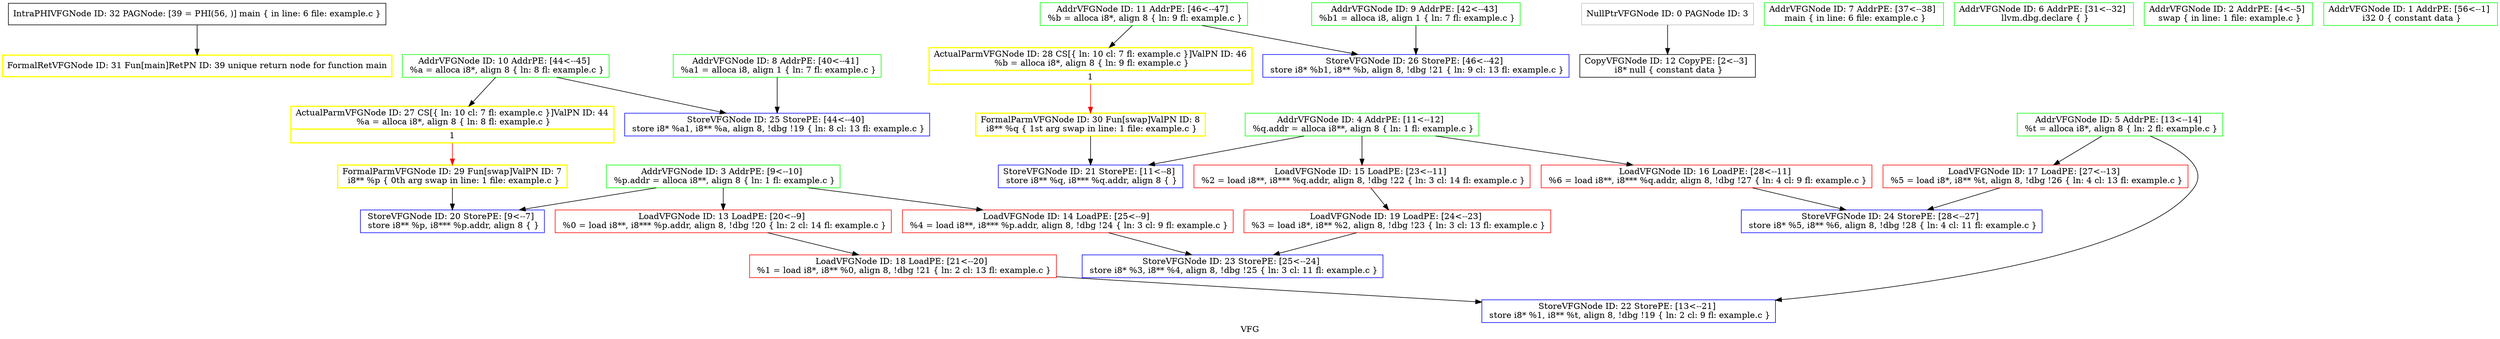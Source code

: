 digraph "VFG" {
	label="VFG";

	Node0x7fe6cf6203e0 [shape=record,color=black,label="{IntraPHIVFGNode ID: 32 PAGNode: [39 = PHI(56, )]    main \{ in line: 6 file: example.c \}}"];
	Node0x7fe6cf6203e0 -> Node0x7fe6cf620300[style=solid];
	Node0x7fe6cf620300 [shape=record,color=yellow,penwidth=2,label="{FormalRetVFGNode ID: 31 Fun[main]RetPN ID: 39 unique return node for function main}"];
	Node0x7fe6cf6201c0 [shape=record,color=yellow,penwidth=2,label="{FormalParmVFGNode ID: 30 Fun[swap]ValPN ID: 8\n i8** %q \{ 1st arg swap in line: 1 file: example.c \}}"];
	Node0x7fe6cf6201c0 -> Node0x7fe6cf61f770[style=solid];
	Node0x7fe6cf620080 [shape=record,color=yellow,penwidth=2,label="{FormalParmVFGNode ID: 29 Fun[swap]ValPN ID: 7\n i8** %p \{ 0th arg swap in line: 1 file: example.c \}}"];
	Node0x7fe6cf620080 -> Node0x7fe6cf61f6a0[style=solid];
	Node0x7fe6cf61ff70 [shape=record,color=yellow,penwidth=2,label="{ActualParmVFGNode ID: 28 CS[\{ ln: 10  cl: 7  fl: example.c \}]ValPN ID: 46\n   %b = alloca i8*, align 8 \{ ln: 9 fl: example.c \}|{<s0>1}}"];
	Node0x7fe6cf61ff70:s0 -> Node0x7fe6cf6201c0[style=solid,color=red];
	Node0x7fe6cf61eef0 [shape=record,color=yellow,penwidth=2,label="{ActualParmVFGNode ID: 27 CS[\{ ln: 10  cl: 7  fl: example.c \}]ValPN ID: 44\n   %a = alloca i8*, align 8 \{ ln: 8 fl: example.c \}|{<s0>1}}"];
	Node0x7fe6cf61eef0:s0 -> Node0x7fe6cf620080[style=solid,color=red];
	Node0x7fe6cf61fe10 [shape=record,color=blue,label="{StoreVFGNode ID: 26 StorePE: [46\<--42]  \n   store i8* %b1, i8** %b, align 8, !dbg !21 \{ ln: 9  cl: 13  fl: example.c \}}"];
	Node0x7fe6cf61ed50 [shape=record,color=blue,label="{StoreVFGNode ID: 25 StorePE: [44\<--40]  \n   store i8* %a1, i8** %a, align 8, !dbg !19 \{ ln: 8  cl: 13  fl: example.c \}}"];
	Node0x7fe6cf61fbc0 [shape=record,color=blue,label="{StoreVFGNode ID: 24 StorePE: [28\<--27]  \n   store i8* %5, i8** %6, align 8, !dbg !28 \{ ln: 4  cl: 11  fl: example.c \}}"];
	Node0x7fe6cf61f9b0 [shape=record,color=blue,label="{StoreVFGNode ID: 23 StorePE: [25\<--24]  \n   store i8* %3, i8** %4, align 8, !dbg !25 \{ ln: 3  cl: 11  fl: example.c \}}"];
	Node0x7fe6cf61f900 [shape=record,color=blue,label="{StoreVFGNode ID: 22 StorePE: [13\<--21]  \n   store i8* %1, i8** %t, align 8, !dbg !19 \{ ln: 2  cl: 9  fl: example.c \}}"];
	Node0x7fe6cf61f770 [shape=record,color=blue,label="{StoreVFGNode ID: 21 StorePE: [11\<--8]  \n   store i8** %q, i8*** %q.addr, align 8 \{  \}}"];
	Node0x7fe6cf61f6a0 [shape=record,color=blue,label="{StoreVFGNode ID: 20 StorePE: [9\<--7]  \n   store i8** %p, i8*** %p.addr, align 8 \{  \}}"];
	Node0x7fe6cf61f5b0 [shape=record,color=red,label="{LoadVFGNode ID: 19 LoadPE: [24\<--23]  \n   %3 = load i8*, i8** %2, align 8, !dbg !23 \{ ln: 3  cl: 13  fl: example.c \}}"];
	Node0x7fe6cf61f5b0 -> Node0x7fe6cf61f9b0[style=solid];
	Node0x7fe6cf61f4c0 [shape=record,color=red,label="{LoadVFGNode ID: 18 LoadPE: [21\<--20]  \n   %1 = load i8*, i8** %0, align 8, !dbg !21 \{ ln: 2  cl: 13  fl: example.c \}}"];
	Node0x7fe6cf61f4c0 -> Node0x7fe6cf61f900[style=solid];
	Node0x7fe6cf61f3d0 [shape=record,color=red,label="{LoadVFGNode ID: 17 LoadPE: [27\<--13]  \n   %5 = load i8*, i8** %t, align 8, !dbg !26 \{ ln: 4  cl: 13  fl: example.c \}}"];
	Node0x7fe6cf61f3d0 -> Node0x7fe6cf61fbc0[style=solid];
	Node0x7fe6cf61f2e0 [shape=record,color=red,label="{LoadVFGNode ID: 16 LoadPE: [28\<--11]  \n   %6 = load i8**, i8*** %q.addr, align 8, !dbg !27 \{ ln: 4  cl: 9  fl: example.c \}}"];
	Node0x7fe6cf61f2e0 -> Node0x7fe6cf61fbc0[style=solid];
	Node0x7fe6cf61f1b0 [shape=record,color=red,label="{LoadVFGNode ID: 15 LoadPE: [23\<--11]  \n   %2 = load i8**, i8*** %q.addr, align 8, !dbg !22 \{ ln: 3  cl: 14  fl: example.c \}}"];
	Node0x7fe6cf61f1b0 -> Node0x7fe6cf61f5b0[style=solid];
	Node0x7fe6cf61f0c0 [shape=record,color=red,label="{LoadVFGNode ID: 14 LoadPE: [25\<--9]  \n   %4 = load i8**, i8*** %p.addr, align 8, !dbg !24 \{ ln: 3  cl: 9  fl: example.c \}}"];
	Node0x7fe6cf61f0c0 -> Node0x7fe6cf61f9b0[style=solid];
	Node0x7fe6cf61efd0 [shape=record,color=red,label="{LoadVFGNode ID: 13 LoadPE: [20\<--9]  \n   %0 = load i8**, i8*** %p.addr, align 8, !dbg !20 \{ ln: 2  cl: 14  fl: example.c \}}"];
	Node0x7fe6cf61efd0 -> Node0x7fe6cf61f4c0[style=solid];
	Node0x7fe6cf61df80 [shape=record,color=black,label="{CopyVFGNode ID: 12 CopyPE: [2\<--3]  \n i8* null \{ constant data \}}"];
	Node0x7fe6cf61ec60 [shape=record,color=green,label="{AddrVFGNode ID: 11 AddrPE: [46\<--47]  \n   %b = alloca i8*, align 8 \{ ln: 9 fl: example.c \}}"];
	Node0x7fe6cf61ec60 -> Node0x7fe6cf61fe10[style=solid];
	Node0x7fe6cf61ec60 -> Node0x7fe6cf61ff70[style=solid];
	Node0x7fe6cf61eb70 [shape=record,color=green,label="{AddrVFGNode ID: 10 AddrPE: [44\<--45]  \n   %a = alloca i8*, align 8 \{ ln: 8 fl: example.c \}}"];
	Node0x7fe6cf61eb70 -> Node0x7fe6cf61ed50[style=solid];
	Node0x7fe6cf61eb70 -> Node0x7fe6cf61eef0[style=solid];
	Node0x7fe6cf61ea80 [shape=record,color=green,label="{AddrVFGNode ID: 9 AddrPE: [42\<--43]  \n   %b1 = alloca i8, align 1 \{ ln: 7 fl: example.c \}}"];
	Node0x7fe6cf61ea80 -> Node0x7fe6cf61fe10[style=solid];
	Node0x7fe6cf61e950 [shape=record,color=green,label="{AddrVFGNode ID: 8 AddrPE: [40\<--41]  \n   %a1 = alloca i8, align 1 \{ ln: 7 fl: example.c \}}"];
	Node0x7fe6cf61e950 -> Node0x7fe6cf61ed50[style=solid];
	Node0x7fe6cf61e860 [shape=record,color=green,label="{AddrVFGNode ID: 7 AddrPE: [37\<--38]  \n main \{ in line: 6 file: example.c \}}"];
	Node0x7fe6cf61e040 [shape=record,color=green,label="{AddrVFGNode ID: 6 AddrPE: [31\<--32]  \n llvm.dbg.declare \{  \}}"];
	Node0x7fe6cf61def0 [shape=record,color=green,label="{AddrVFGNode ID: 5 AddrPE: [13\<--14]  \n   %t = alloca i8*, align 8 \{ ln: 2 fl: example.c \}}"];
	Node0x7fe6cf61def0 -> Node0x7fe6cf61f3d0[style=solid];
	Node0x7fe6cf61def0 -> Node0x7fe6cf61f900[style=solid];
	Node0x7fe6cf61de00 [shape=record,color=green,label="{AddrVFGNode ID: 4 AddrPE: [11\<--12]  \n   %q.addr = alloca i8**, align 8 \{ ln: 1 fl: example.c \}}"];
	Node0x7fe6cf61de00 -> Node0x7fe6cf61f1b0[style=solid];
	Node0x7fe6cf61de00 -> Node0x7fe6cf61f2e0[style=solid];
	Node0x7fe6cf61de00 -> Node0x7fe6cf61f770[style=solid];
	Node0x7fe6cf61e1c0 [shape=record,color=green,label="{AddrVFGNode ID: 3 AddrPE: [9\<--10]  \n   %p.addr = alloca i8**, align 8 \{ ln: 1 fl: example.c \}}"];
	Node0x7fe6cf61e1c0 -> Node0x7fe6cf61efd0[style=solid];
	Node0x7fe6cf61e1c0 -> Node0x7fe6cf61f0c0[style=solid];
	Node0x7fe6cf61e1c0 -> Node0x7fe6cf61f6a0[style=solid];
	Node0x7fe6cf61e3c0 [shape=record,color=green,label="{AddrVFGNode ID: 2 AddrPE: [4\<--5]  \n swap \{ in line: 1 file: example.c \}}"];
	Node0x7fe6cf61e6b0 [shape=record,color=green,label="{AddrVFGNode ID: 1 AddrPE: [56\<--1]  \n i32 0 \{ constant data \}}"];
	Node0x7fe6cf61e660 [shape=record,color=grey,label="{NullPtrVFGNode ID: 0 PAGNode ID: 3\n}"];
	Node0x7fe6cf61e660 -> Node0x7fe6cf61df80[style=solid];
}
